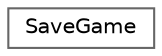 digraph "Graphical Class Hierarchy"
{
 // INTERACTIVE_SVG=YES
 // LATEX_PDF_SIZE
  bgcolor="transparent";
  edge [fontname=Helvetica,fontsize=10,labelfontname=Helvetica,labelfontsize=10];
  node [fontname=Helvetica,fontsize=10,shape=box,height=0.2,width=0.4];
  rankdir="LR";
  Node0 [id="Node000000",label="SaveGame",height=0.2,width=0.4,color="grey40", fillcolor="white", style="filled",URL="$class_save_game.html",tooltip="Static class for managing game state persistence."];
}
